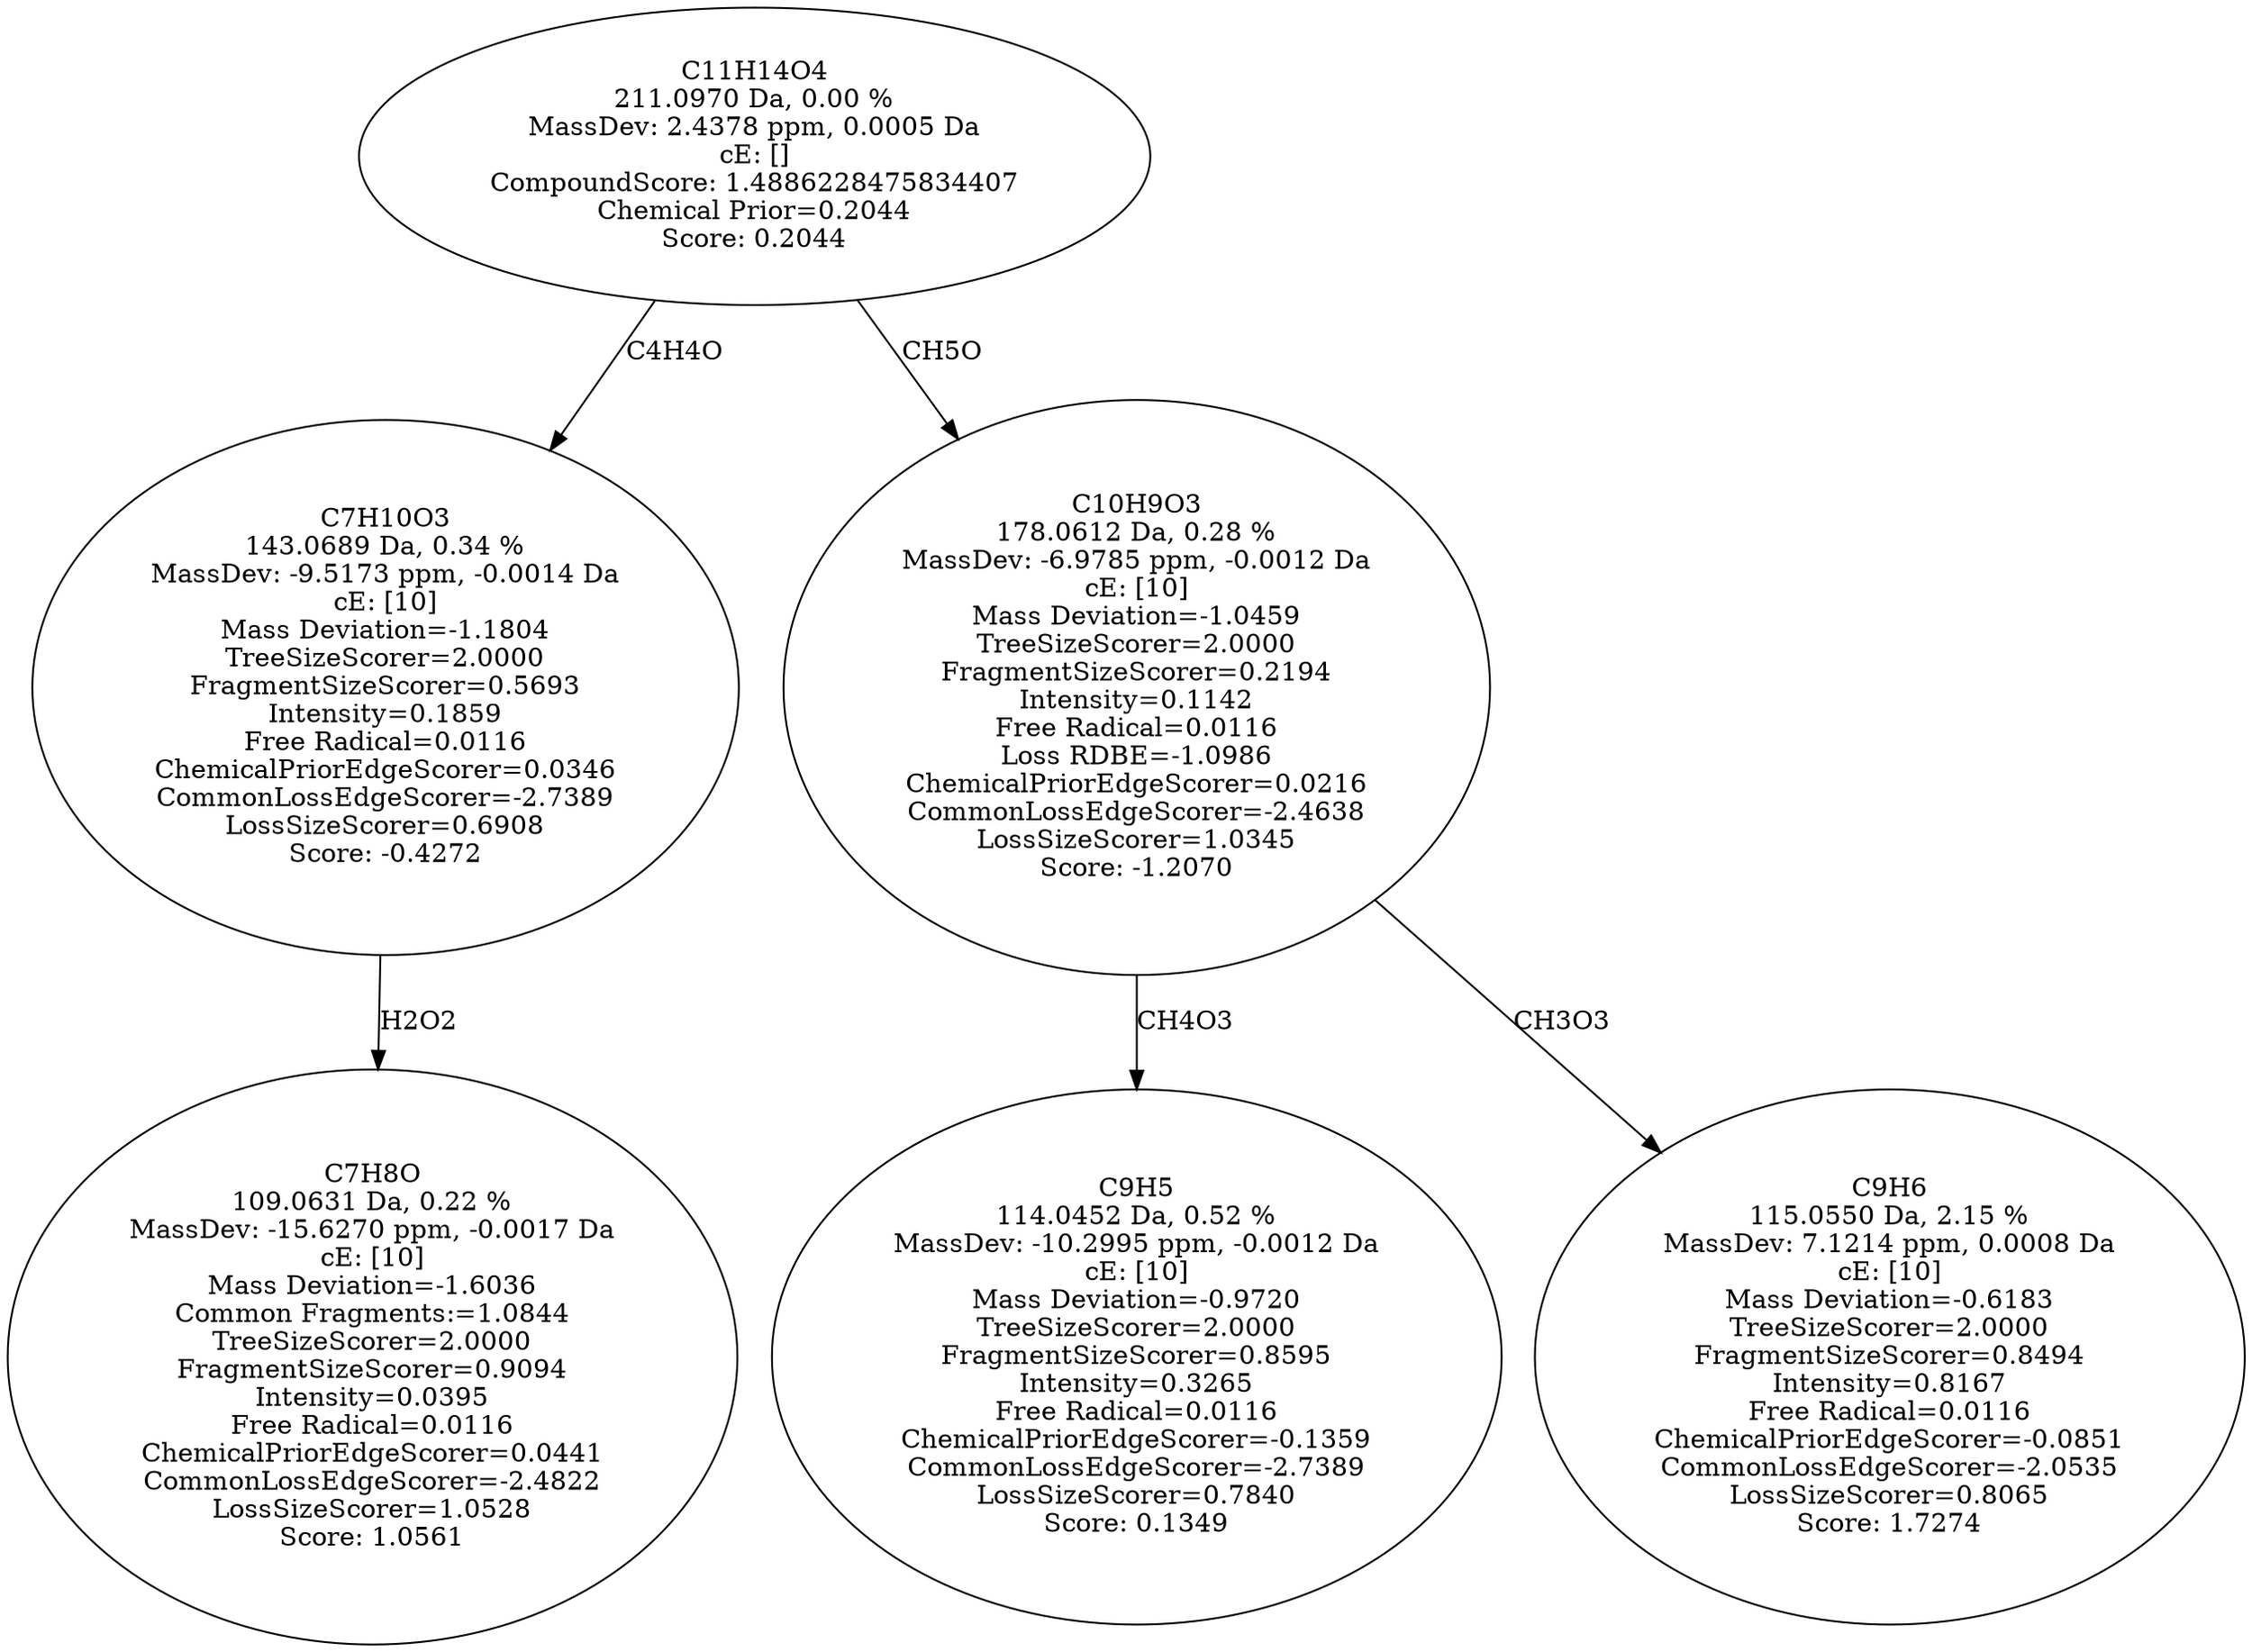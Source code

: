 strict digraph {
v1 [label="C7H8O\n109.0631 Da, 0.22 %\nMassDev: -15.6270 ppm, -0.0017 Da\ncE: [10]\nMass Deviation=-1.6036\nCommon Fragments:=1.0844\nTreeSizeScorer=2.0000\nFragmentSizeScorer=0.9094\nIntensity=0.0395\nFree Radical=0.0116\nChemicalPriorEdgeScorer=0.0441\nCommonLossEdgeScorer=-2.4822\nLossSizeScorer=1.0528\nScore: 1.0561"];
v2 [label="C7H10O3\n143.0689 Da, 0.34 %\nMassDev: -9.5173 ppm, -0.0014 Da\ncE: [10]\nMass Deviation=-1.1804\nTreeSizeScorer=2.0000\nFragmentSizeScorer=0.5693\nIntensity=0.1859\nFree Radical=0.0116\nChemicalPriorEdgeScorer=0.0346\nCommonLossEdgeScorer=-2.7389\nLossSizeScorer=0.6908\nScore: -0.4272"];
v3 [label="C9H5\n114.0452 Da, 0.52 %\nMassDev: -10.2995 ppm, -0.0012 Da\ncE: [10]\nMass Deviation=-0.9720\nTreeSizeScorer=2.0000\nFragmentSizeScorer=0.8595\nIntensity=0.3265\nFree Radical=0.0116\nChemicalPriorEdgeScorer=-0.1359\nCommonLossEdgeScorer=-2.7389\nLossSizeScorer=0.7840\nScore: 0.1349"];
v4 [label="C9H6\n115.0550 Da, 2.15 %\nMassDev: 7.1214 ppm, 0.0008 Da\ncE: [10]\nMass Deviation=-0.6183\nTreeSizeScorer=2.0000\nFragmentSizeScorer=0.8494\nIntensity=0.8167\nFree Radical=0.0116\nChemicalPriorEdgeScorer=-0.0851\nCommonLossEdgeScorer=-2.0535\nLossSizeScorer=0.8065\nScore: 1.7274"];
v5 [label="C10H9O3\n178.0612 Da, 0.28 %\nMassDev: -6.9785 ppm, -0.0012 Da\ncE: [10]\nMass Deviation=-1.0459\nTreeSizeScorer=2.0000\nFragmentSizeScorer=0.2194\nIntensity=0.1142\nFree Radical=0.0116\nLoss RDBE=-1.0986\nChemicalPriorEdgeScorer=0.0216\nCommonLossEdgeScorer=-2.4638\nLossSizeScorer=1.0345\nScore: -1.2070"];
v6 [label="C11H14O4\n211.0970 Da, 0.00 %\nMassDev: 2.4378 ppm, 0.0005 Da\ncE: []\nCompoundScore: 1.4886228475834407\nChemical Prior=0.2044\nScore: 0.2044"];
v2 -> v1 [label="H2O2"];
v6 -> v2 [label="C4H4O"];
v5 -> v3 [label="CH4O3"];
v5 -> v4 [label="CH3O3"];
v6 -> v5 [label="CH5O"];
}
